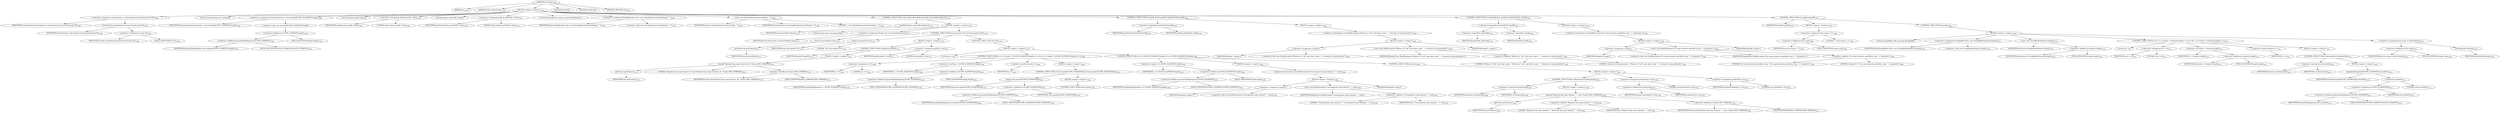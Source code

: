 digraph "setScope" {  
"2344" [label = <(METHOD,setScope)<SUB>1359</SUB>> ]
"241" [label = <(PARAM,this)<SUB>1359</SUB>> ]
"2345" [label = <(PARAM,String verboseScope)<SUB>1359</SUB>> ]
"2346" [label = <(BLOCK,&lt;empty&gt;,&lt;empty&gt;)<SUB>1359</SUB>> ]
"2347" [label = <(&lt;operator&gt;.assignment,verboseScope = verboseScope.toLowerCase(Locale.US))<SUB>1360</SUB>> ]
"2348" [label = <(IDENTIFIER,verboseScope,verboseScope = verboseScope.toLowerCase(Locale.US))<SUB>1360</SUB>> ]
"2349" [label = <(toLowerCase,verboseScope.toLowerCase(Locale.US))<SUB>1360</SUB>> ]
"2350" [label = <(IDENTIFIER,verboseScope,verboseScope.toLowerCase(Locale.US))<SUB>1360</SUB>> ]
"2351" [label = <(&lt;operator&gt;.fieldAccess,Locale.US)<SUB>1360</SUB>> ]
"2352" [label = <(IDENTIFIER,Locale,verboseScope.toLowerCase(Locale.US))<SUB>1360</SUB>> ]
"2353" [label = <(FIELD_IDENTIFIER,US,US)<SUB>1360</SUB>> ]
"2354" [label = <(LOCAL,boolean[] elements: boolean[])> ]
"2355" [label = <(&lt;operator&gt;.assignment,boolean[] elements = new boolean[SCOPE_ELEMENTS.length])<SUB>1362</SUB>> ]
"2356" [label = <(IDENTIFIER,elements,boolean[] elements = new boolean[SCOPE_ELEMENTS.length])<SUB>1362</SUB>> ]
"2357" [label = <(&lt;operator&gt;.alloc,new boolean[SCOPE_ELEMENTS.length])> ]
"2358" [label = <(&lt;operator&gt;.fieldAccess,SCOPE_ELEMENTS.length)<SUB>1362</SUB>> ]
"2359" [label = <(&lt;operator&gt;.fieldAccess,Javadoc$TagArgument.SCOPE_ELEMENTS)<SUB>1362</SUB>> ]
"2360" [label = <(IDENTIFIER,Javadoc$TagArgument,new boolean[SCOPE_ELEMENTS.length])<SUB>1362</SUB>> ]
"2361" [label = <(FIELD_IDENTIFIER,SCOPE_ELEMENTS,SCOPE_ELEMENTS)<SUB>1362</SUB>> ]
"2362" [label = <(FIELD_IDENTIFIER,length,length)<SUB>1362</SUB>> ]
"2363" [label = <(LOCAL,boolean gotAll: boolean)> ]
"2364" [label = <(&lt;operator&gt;.assignment,boolean gotAll = false)<SUB>1364</SUB>> ]
"2365" [label = <(IDENTIFIER,gotAll,boolean gotAll = false)<SUB>1364</SUB>> ]
"2366" [label = <(LITERAL,false,boolean gotAll = false)<SUB>1364</SUB>> ]
"2367" [label = <(LOCAL,boolean gotNotAll: boolean)> ]
"2368" [label = <(&lt;operator&gt;.assignment,boolean gotNotAll = false)<SUB>1365</SUB>> ]
"2369" [label = <(IDENTIFIER,gotNotAll,boolean gotNotAll = false)<SUB>1365</SUB>> ]
"2370" [label = <(LITERAL,false,boolean gotNotAll = false)<SUB>1365</SUB>> ]
"239" [label = <(LOCAL,StringTokenizer tok: java.util.StringTokenizer)> ]
"2371" [label = <(&lt;operator&gt;.assignment,StringTokenizer tok = new StringTokenizer(verboseScope, &quot;,&quot;))<SUB>1369</SUB>> ]
"2372" [label = <(IDENTIFIER,tok,StringTokenizer tok = new StringTokenizer(verboseScope, &quot;,&quot;))<SUB>1369</SUB>> ]
"2373" [label = <(&lt;operator&gt;.alloc,new StringTokenizer(verboseScope, &quot;,&quot;))<SUB>1369</SUB>> ]
"2374" [label = <(&lt;init&gt;,new StringTokenizer(verboseScope, &quot;,&quot;))<SUB>1369</SUB>> ]
"238" [label = <(IDENTIFIER,tok,new StringTokenizer(verboseScope, &quot;,&quot;))<SUB>1369</SUB>> ]
"2375" [label = <(IDENTIFIER,verboseScope,new StringTokenizer(verboseScope, &quot;,&quot;))<SUB>1369</SUB>> ]
"2376" [label = <(LITERAL,&quot;,&quot;,new StringTokenizer(verboseScope, &quot;,&quot;))<SUB>1369</SUB>> ]
"2377" [label = <(CONTROL_STRUCTURE,while (tok.hasMoreTokens()),while (tok.hasMoreTokens()))<SUB>1370</SUB>> ]
"2378" [label = <(hasMoreTokens,tok.hasMoreTokens())<SUB>1370</SUB>> ]
"2379" [label = <(IDENTIFIER,tok,tok.hasMoreTokens())<SUB>1370</SUB>> ]
"2380" [label = <(BLOCK,&lt;empty&gt;,&lt;empty&gt;)<SUB>1370</SUB>> ]
"2381" [label = <(LOCAL,String next: java.lang.String)> ]
"2382" [label = <(&lt;operator&gt;.assignment,String next = tok.nextToken().trim())<SUB>1371</SUB>> ]
"2383" [label = <(IDENTIFIER,next,String next = tok.nextToken().trim())<SUB>1371</SUB>> ]
"2384" [label = <(trim,tok.nextToken().trim())<SUB>1371</SUB>> ]
"2385" [label = <(nextToken,tok.nextToken())<SUB>1371</SUB>> ]
"2386" [label = <(IDENTIFIER,tok,tok.nextToken())<SUB>1371</SUB>> ]
"2387" [label = <(CONTROL_STRUCTURE,if (next.equals(&quot;all&quot;)),if (next.equals(&quot;all&quot;)))<SUB>1372</SUB>> ]
"2388" [label = <(equals,next.equals(&quot;all&quot;))<SUB>1372</SUB>> ]
"2389" [label = <(IDENTIFIER,next,next.equals(&quot;all&quot;))<SUB>1372</SUB>> ]
"2390" [label = <(LITERAL,&quot;all&quot;,next.equals(&quot;all&quot;))<SUB>1372</SUB>> ]
"2391" [label = <(BLOCK,&lt;empty&gt;,&lt;empty&gt;)<SUB>1372</SUB>> ]
"2392" [label = <(CONTROL_STRUCTURE,if (gotAll),if (gotAll))<SUB>1373</SUB>> ]
"2393" [label = <(IDENTIFIER,gotAll,if (gotAll))<SUB>1373</SUB>> ]
"2394" [label = <(BLOCK,&lt;empty&gt;,&lt;empty&gt;)<SUB>1373</SUB>> ]
"2395" [label = <(log,log(&quot;Repeated tag scope element: all&quot;, Project.MSG_VERBOSE))<SUB>1374</SUB>> ]
"2396" [label = <(getProject,getProject())<SUB>1374</SUB>> ]
"240" [label = <(IDENTIFIER,this,getProject())<SUB>1374</SUB>> ]
"2397" [label = <(LITERAL,&quot;Repeated tag scope element: all&quot;,log(&quot;Repeated tag scope element: all&quot;, Project.MSG_VERBOSE))<SUB>1374</SUB>> ]
"2398" [label = <(&lt;operator&gt;.fieldAccess,Project.MSG_VERBOSE)<SUB>1375</SUB>> ]
"2399" [label = <(IDENTIFIER,Project,log(&quot;Repeated tag scope element: all&quot;, Project.MSG_VERBOSE))<SUB>1375</SUB>> ]
"2400" [label = <(FIELD_IDENTIFIER,MSG_VERBOSE,MSG_VERBOSE)<SUB>1375</SUB>> ]
"2401" [label = <(&lt;operator&gt;.assignment,gotAll = true)<SUB>1377</SUB>> ]
"2402" [label = <(IDENTIFIER,gotAll,gotAll = true)<SUB>1377</SUB>> ]
"2403" [label = <(LITERAL,true,gotAll = true)<SUB>1377</SUB>> ]
"2404" [label = <(CONTROL_STRUCTURE,else,else)<SUB>1378</SUB>> ]
"2405" [label = <(BLOCK,&lt;empty&gt;,&lt;empty&gt;)<SUB>1378</SUB>> ]
"2406" [label = <(LOCAL,int i: int)> ]
"2407" [label = <(CONTROL_STRUCTURE,for (i = 0; Some(i &lt; SCOPE_ELEMENTS.length); i++),for (i = 0; Some(i &lt; SCOPE_ELEMENTS.length); i++))<SUB>1380</SUB>> ]
"2408" [label = <(&lt;operator&gt;.assignment,i = 0)<SUB>1380</SUB>> ]
"2409" [label = <(IDENTIFIER,i,i = 0)<SUB>1380</SUB>> ]
"2410" [label = <(LITERAL,0,i = 0)<SUB>1380</SUB>> ]
"2411" [label = <(&lt;operator&gt;.lessThan,i &lt; SCOPE_ELEMENTS.length)<SUB>1380</SUB>> ]
"2412" [label = <(IDENTIFIER,i,i &lt; SCOPE_ELEMENTS.length)<SUB>1380</SUB>> ]
"2413" [label = <(&lt;operator&gt;.fieldAccess,SCOPE_ELEMENTS.length)<SUB>1380</SUB>> ]
"2414" [label = <(&lt;operator&gt;.fieldAccess,Javadoc$TagArgument.SCOPE_ELEMENTS)<SUB>1380</SUB>> ]
"2415" [label = <(IDENTIFIER,Javadoc$TagArgument,i &lt; SCOPE_ELEMENTS.length)<SUB>1380</SUB>> ]
"2416" [label = <(FIELD_IDENTIFIER,SCOPE_ELEMENTS,SCOPE_ELEMENTS)<SUB>1380</SUB>> ]
"2417" [label = <(FIELD_IDENTIFIER,length,length)<SUB>1380</SUB>> ]
"2418" [label = <(&lt;operator&gt;.postIncrement,i++)<SUB>1380</SUB>> ]
"2419" [label = <(IDENTIFIER,i,i++)<SUB>1380</SUB>> ]
"2420" [label = <(BLOCK,&lt;empty&gt;,&lt;empty&gt;)<SUB>1380</SUB>> ]
"2421" [label = <(CONTROL_STRUCTURE,if (next.equals(SCOPE_ELEMENTS[i])),if (next.equals(SCOPE_ELEMENTS[i])))<SUB>1381</SUB>> ]
"2422" [label = <(equals,next.equals(SCOPE_ELEMENTS[i]))<SUB>1381</SUB>> ]
"2423" [label = <(IDENTIFIER,next,next.equals(SCOPE_ELEMENTS[i]))<SUB>1381</SUB>> ]
"2424" [label = <(&lt;operator&gt;.indexAccess,SCOPE_ELEMENTS[i])<SUB>1381</SUB>> ]
"2425" [label = <(&lt;operator&gt;.fieldAccess,Javadoc$TagArgument.SCOPE_ELEMENTS)<SUB>1381</SUB>> ]
"2426" [label = <(IDENTIFIER,Javadoc$TagArgument,next.equals(SCOPE_ELEMENTS[i]))<SUB>1381</SUB>> ]
"2427" [label = <(FIELD_IDENTIFIER,SCOPE_ELEMENTS,SCOPE_ELEMENTS)<SUB>1381</SUB>> ]
"2428" [label = <(IDENTIFIER,i,next.equals(SCOPE_ELEMENTS[i]))<SUB>1381</SUB>> ]
"2429" [label = <(BLOCK,&lt;empty&gt;,&lt;empty&gt;)<SUB>1381</SUB>> ]
"2430" [label = <(CONTROL_STRUCTURE,break;,break;)<SUB>1382</SUB>> ]
"2431" [label = <(CONTROL_STRUCTURE,if (i == SCOPE_ELEMENTS.length),if (i == SCOPE_ELEMENTS.length))<SUB>1385</SUB>> ]
"2432" [label = <(&lt;operator&gt;.equals,i == SCOPE_ELEMENTS.length)<SUB>1385</SUB>> ]
"2433" [label = <(IDENTIFIER,i,i == SCOPE_ELEMENTS.length)<SUB>1385</SUB>> ]
"2434" [label = <(&lt;operator&gt;.fieldAccess,SCOPE_ELEMENTS.length)<SUB>1385</SUB>> ]
"2435" [label = <(&lt;operator&gt;.fieldAccess,Javadoc$TagArgument.SCOPE_ELEMENTS)<SUB>1385</SUB>> ]
"2436" [label = <(IDENTIFIER,Javadoc$TagArgument,i == SCOPE_ELEMENTS.length)<SUB>1385</SUB>> ]
"2437" [label = <(FIELD_IDENTIFIER,SCOPE_ELEMENTS,SCOPE_ELEMENTS)<SUB>1385</SUB>> ]
"2438" [label = <(FIELD_IDENTIFIER,length,length)<SUB>1385</SUB>> ]
"2439" [label = <(BLOCK,&lt;empty&gt;,&lt;empty&gt;)<SUB>1385</SUB>> ]
"2440" [label = <(&lt;operator&gt;.throw,throw new BuildException(&quot;Unrecognised scope element: &quot; + next);)<SUB>1386</SUB>> ]
"2441" [label = <(BLOCK,&lt;empty&gt;,&lt;empty&gt;)<SUB>1386</SUB>> ]
"2442" [label = <(&lt;operator&gt;.assignment,&lt;empty&gt;)> ]
"2443" [label = <(IDENTIFIER,$obj36,&lt;empty&gt;)> ]
"2444" [label = <(&lt;operator&gt;.alloc,new BuildException(&quot;Unrecognised scope element: &quot; + next))<SUB>1386</SUB>> ]
"2445" [label = <(&lt;init&gt;,new BuildException(&quot;Unrecognised scope element: &quot; + next))<SUB>1386</SUB>> ]
"2446" [label = <(IDENTIFIER,$obj36,new BuildException(&quot;Unrecognised scope element: &quot; + next))> ]
"2447" [label = <(&lt;operator&gt;.addition,&quot;Unrecognised scope element: &quot; + next)<SUB>1386</SUB>> ]
"2448" [label = <(LITERAL,&quot;Unrecognised scope element: &quot;,&quot;Unrecognised scope element: &quot; + next)<SUB>1386</SUB>> ]
"2449" [label = <(IDENTIFIER,next,&quot;Unrecognised scope element: &quot; + next)<SUB>1387</SUB>> ]
"2450" [label = <(IDENTIFIER,$obj36,&lt;empty&gt;)> ]
"2451" [label = <(CONTROL_STRUCTURE,else,else)<SUB>1388</SUB>> ]
"2452" [label = <(BLOCK,&lt;empty&gt;,&lt;empty&gt;)<SUB>1388</SUB>> ]
"2453" [label = <(CONTROL_STRUCTURE,if (elements[i]),if (elements[i]))<SUB>1389</SUB>> ]
"2454" [label = <(&lt;operator&gt;.indexAccess,elements[i])<SUB>1389</SUB>> ]
"2455" [label = <(IDENTIFIER,elements,if (elements[i]))<SUB>1389</SUB>> ]
"2456" [label = <(IDENTIFIER,i,if (elements[i]))<SUB>1389</SUB>> ]
"2457" [label = <(BLOCK,&lt;empty&gt;,&lt;empty&gt;)<SUB>1389</SUB>> ]
"2458" [label = <(log,log(&quot;Repeated tag scope element: &quot; + next, Project.MSG_VERBOSE))<SUB>1390</SUB>> ]
"2459" [label = <(getProject,getProject())<SUB>1390</SUB>> ]
"242" [label = <(IDENTIFIER,this,getProject())<SUB>1390</SUB>> ]
"2460" [label = <(&lt;operator&gt;.addition,&quot;Repeated tag scope element: &quot; + next)<SUB>1390</SUB>> ]
"2461" [label = <(LITERAL,&quot;Repeated tag scope element: &quot;,&quot;Repeated tag scope element: &quot; + next)<SUB>1390</SUB>> ]
"2462" [label = <(IDENTIFIER,next,&quot;Repeated tag scope element: &quot; + next)<SUB>1391</SUB>> ]
"2463" [label = <(&lt;operator&gt;.fieldAccess,Project.MSG_VERBOSE)<SUB>1391</SUB>> ]
"2464" [label = <(IDENTIFIER,Project,log(&quot;Repeated tag scope element: &quot; + next, Project.MSG_VERBOSE))<SUB>1391</SUB>> ]
"2465" [label = <(FIELD_IDENTIFIER,MSG_VERBOSE,MSG_VERBOSE)<SUB>1391</SUB>> ]
"2466" [label = <(&lt;operator&gt;.assignment,elements[i] = true)<SUB>1393</SUB>> ]
"2467" [label = <(&lt;operator&gt;.indexAccess,elements[i])<SUB>1393</SUB>> ]
"2468" [label = <(IDENTIFIER,elements,elements[i] = true)<SUB>1393</SUB>> ]
"2469" [label = <(IDENTIFIER,i,elements[i] = true)<SUB>1393</SUB>> ]
"2470" [label = <(LITERAL,true,elements[i] = true)<SUB>1393</SUB>> ]
"2471" [label = <(&lt;operator&gt;.assignment,gotNotAll = true)<SUB>1394</SUB>> ]
"2472" [label = <(IDENTIFIER,gotNotAll,gotNotAll = true)<SUB>1394</SUB>> ]
"2473" [label = <(LITERAL,true,gotNotAll = true)<SUB>1394</SUB>> ]
"2474" [label = <(CONTROL_STRUCTURE,if (gotNotAll &amp;&amp; gotAll),if (gotNotAll &amp;&amp; gotAll))<SUB>1399</SUB>> ]
"2475" [label = <(&lt;operator&gt;.logicalAnd,gotNotAll &amp;&amp; gotAll)<SUB>1399</SUB>> ]
"2476" [label = <(IDENTIFIER,gotNotAll,gotNotAll &amp;&amp; gotAll)<SUB>1399</SUB>> ]
"2477" [label = <(IDENTIFIER,gotAll,gotNotAll &amp;&amp; gotAll)<SUB>1399</SUB>> ]
"2478" [label = <(BLOCK,&lt;empty&gt;,&lt;empty&gt;)<SUB>1399</SUB>> ]
"2479" [label = <(&lt;operator&gt;.throw,throw new BuildException(&quot;Mixture of \&quot;all\&quot; and other scope &quot; + &quot;elements in tag parameter.&quot;);)<SUB>1400</SUB>> ]
"2480" [label = <(BLOCK,&lt;empty&gt;,&lt;empty&gt;)<SUB>1400</SUB>> ]
"2481" [label = <(&lt;operator&gt;.assignment,&lt;empty&gt;)> ]
"2482" [label = <(IDENTIFIER,$obj37,&lt;empty&gt;)> ]
"2483" [label = <(&lt;operator&gt;.alloc,new BuildException(&quot;Mixture of \&quot;all\&quot; and other scope &quot; + &quot;elements in tag parameter.&quot;))<SUB>1400</SUB>> ]
"2484" [label = <(&lt;init&gt;,new BuildException(&quot;Mixture of \&quot;all\&quot; and other scope &quot; + &quot;elements in tag parameter.&quot;))<SUB>1400</SUB>> ]
"2485" [label = <(IDENTIFIER,$obj37,new BuildException(&quot;Mixture of \&quot;all\&quot; and other scope &quot; + &quot;elements in tag parameter.&quot;))> ]
"2486" [label = <(&lt;operator&gt;.addition,&quot;Mixture of \&quot;all\&quot; and other scope &quot; + &quot;elements in tag parameter.&quot;)<SUB>1400</SUB>> ]
"2487" [label = <(LITERAL,&quot;Mixture of \&quot;all\&quot; and other scope &quot;,&quot;Mixture of \&quot;all\&quot; and other scope &quot; + &quot;elements in tag parameter.&quot;)<SUB>1400</SUB>> ]
"2488" [label = <(LITERAL,&quot;elements in tag parameter.&quot;,&quot;Mixture of \&quot;all\&quot; and other scope &quot; + &quot;elements in tag parameter.&quot;)<SUB>1401</SUB>> ]
"2489" [label = <(IDENTIFIER,$obj37,&lt;empty&gt;)> ]
"2490" [label = <(CONTROL_STRUCTURE,if (!gotNotAll &amp;&amp; !gotAll),if (!gotNotAll &amp;&amp; !gotAll))<SUB>1403</SUB>> ]
"2491" [label = <(&lt;operator&gt;.logicalAnd,!gotNotAll &amp;&amp; !gotAll)<SUB>1403</SUB>> ]
"2492" [label = <(&lt;operator&gt;.logicalNot,!gotNotAll)<SUB>1403</SUB>> ]
"2493" [label = <(IDENTIFIER,gotNotAll,!gotNotAll)<SUB>1403</SUB>> ]
"2494" [label = <(&lt;operator&gt;.logicalNot,!gotAll)<SUB>1403</SUB>> ]
"2495" [label = <(IDENTIFIER,gotAll,!gotAll)<SUB>1403</SUB>> ]
"2496" [label = <(BLOCK,&lt;empty&gt;,&lt;empty&gt;)<SUB>1403</SUB>> ]
"2497" [label = <(&lt;operator&gt;.throw,throw new BuildException(&quot;No scope elements specified in tag &quot; + &quot;parameter.&quot;);)<SUB>1404</SUB>> ]
"2498" [label = <(BLOCK,&lt;empty&gt;,&lt;empty&gt;)<SUB>1404</SUB>> ]
"2499" [label = <(&lt;operator&gt;.assignment,&lt;empty&gt;)> ]
"2500" [label = <(IDENTIFIER,$obj38,&lt;empty&gt;)> ]
"2501" [label = <(&lt;operator&gt;.alloc,new BuildException(&quot;No scope elements specified in tag &quot; + &quot;parameter.&quot;))<SUB>1404</SUB>> ]
"2502" [label = <(&lt;init&gt;,new BuildException(&quot;No scope elements specified in tag &quot; + &quot;parameter.&quot;))<SUB>1404</SUB>> ]
"2503" [label = <(IDENTIFIER,$obj38,new BuildException(&quot;No scope elements specified in tag &quot; + &quot;parameter.&quot;))> ]
"2504" [label = <(&lt;operator&gt;.addition,&quot;No scope elements specified in tag &quot; + &quot;parameter.&quot;)<SUB>1404</SUB>> ]
"2505" [label = <(LITERAL,&quot;No scope elements specified in tag &quot;,&quot;No scope elements specified in tag &quot; + &quot;parameter.&quot;)<SUB>1404</SUB>> ]
"2506" [label = <(LITERAL,&quot;parameter.&quot;,&quot;No scope elements specified in tag &quot; + &quot;parameter.&quot;)<SUB>1405</SUB>> ]
"2507" [label = <(IDENTIFIER,$obj38,&lt;empty&gt;)> ]
"2508" [label = <(CONTROL_STRUCTURE,if (gotAll),if (gotAll))<SUB>1407</SUB>> ]
"2509" [label = <(IDENTIFIER,gotAll,if (gotAll))<SUB>1407</SUB>> ]
"2510" [label = <(BLOCK,&lt;empty&gt;,&lt;empty&gt;)<SUB>1407</SUB>> ]
"2511" [label = <(&lt;operator&gt;.assignment,this.scope = &quot;a&quot;)<SUB>1408</SUB>> ]
"2512" [label = <(&lt;operator&gt;.fieldAccess,this.scope)<SUB>1408</SUB>> ]
"243" [label = <(IDENTIFIER,this,this.scope = &quot;a&quot;)<SUB>1408</SUB>> ]
"2513" [label = <(FIELD_IDENTIFIER,scope,scope)<SUB>1408</SUB>> ]
"2514" [label = <(LITERAL,&quot;a&quot;,this.scope = &quot;a&quot;)<SUB>1408</SUB>> ]
"2515" [label = <(CONTROL_STRUCTURE,else,else)<SUB>1409</SUB>> ]
"2516" [label = <(BLOCK,&lt;empty&gt;,&lt;empty&gt;)<SUB>1409</SUB>> ]
"245" [label = <(LOCAL,StringBuffer buff: java.lang.StringBuffer)> ]
"2517" [label = <(&lt;operator&gt;.assignment,StringBuffer buff = new StringBuffer(elements.length))<SUB>1410</SUB>> ]
"2518" [label = <(IDENTIFIER,buff,StringBuffer buff = new StringBuffer(elements.length))<SUB>1410</SUB>> ]
"2519" [label = <(&lt;operator&gt;.alloc,new StringBuffer(elements.length))<SUB>1410</SUB>> ]
"2520" [label = <(&lt;init&gt;,new StringBuffer(elements.length))<SUB>1410</SUB>> ]
"244" [label = <(IDENTIFIER,buff,new StringBuffer(elements.length))<SUB>1410</SUB>> ]
"2521" [label = <(&lt;operator&gt;.fieldAccess,elements.length)<SUB>1410</SUB>> ]
"2522" [label = <(IDENTIFIER,elements,new StringBuffer(elements.length))<SUB>1410</SUB>> ]
"2523" [label = <(FIELD_IDENTIFIER,length,length)<SUB>1410</SUB>> ]
"2524" [label = <(CONTROL_STRUCTURE,for (int i = 0; Some(i &lt; elements.length); i++),for (int i = 0; Some(i &lt; elements.length); i++))<SUB>1411</SUB>> ]
"2525" [label = <(LOCAL,int i: int)> ]
"2526" [label = <(&lt;operator&gt;.assignment,int i = 0)<SUB>1411</SUB>> ]
"2527" [label = <(IDENTIFIER,i,int i = 0)<SUB>1411</SUB>> ]
"2528" [label = <(LITERAL,0,int i = 0)<SUB>1411</SUB>> ]
"2529" [label = <(&lt;operator&gt;.lessThan,i &lt; elements.length)<SUB>1411</SUB>> ]
"2530" [label = <(IDENTIFIER,i,i &lt; elements.length)<SUB>1411</SUB>> ]
"2531" [label = <(&lt;operator&gt;.fieldAccess,elements.length)<SUB>1411</SUB>> ]
"2532" [label = <(IDENTIFIER,elements,i &lt; elements.length)<SUB>1411</SUB>> ]
"2533" [label = <(FIELD_IDENTIFIER,length,length)<SUB>1411</SUB>> ]
"2534" [label = <(&lt;operator&gt;.postIncrement,i++)<SUB>1411</SUB>> ]
"2535" [label = <(IDENTIFIER,i,i++)<SUB>1411</SUB>> ]
"2536" [label = <(BLOCK,&lt;empty&gt;,&lt;empty&gt;)<SUB>1411</SUB>> ]
"2537" [label = <(CONTROL_STRUCTURE,if (elements[i]),if (elements[i]))<SUB>1412</SUB>> ]
"2538" [label = <(&lt;operator&gt;.indexAccess,elements[i])<SUB>1412</SUB>> ]
"2539" [label = <(IDENTIFIER,elements,if (elements[i]))<SUB>1412</SUB>> ]
"2540" [label = <(IDENTIFIER,i,if (elements[i]))<SUB>1412</SUB>> ]
"2541" [label = <(BLOCK,&lt;empty&gt;,&lt;empty&gt;)<SUB>1412</SUB>> ]
"2542" [label = <(append,buff.append(SCOPE_ELEMENTS[i].charAt(0)))<SUB>1413</SUB>> ]
"2543" [label = <(IDENTIFIER,buff,buff.append(SCOPE_ELEMENTS[i].charAt(0)))<SUB>1413</SUB>> ]
"2544" [label = <(charAt,this.charAt(0))<SUB>1413</SUB>> ]
"2545" [label = <(&lt;operator&gt;.indexAccess,SCOPE_ELEMENTS[i])<SUB>1413</SUB>> ]
"2546" [label = <(&lt;operator&gt;.fieldAccess,Javadoc$TagArgument.SCOPE_ELEMENTS)<SUB>1413</SUB>> ]
"2547" [label = <(IDENTIFIER,Javadoc$TagArgument,this.charAt(0))<SUB>1413</SUB>> ]
"2548" [label = <(FIELD_IDENTIFIER,SCOPE_ELEMENTS,SCOPE_ELEMENTS)<SUB>1413</SUB>> ]
"2549" [label = <(IDENTIFIER,i,this.charAt(0))<SUB>1413</SUB>> ]
"2550" [label = <(LITERAL,0,this.charAt(0))<SUB>1413</SUB>> ]
"2551" [label = <(&lt;operator&gt;.assignment,this.scope = buff.toString())<SUB>1416</SUB>> ]
"2552" [label = <(&lt;operator&gt;.fieldAccess,this.scope)<SUB>1416</SUB>> ]
"246" [label = <(IDENTIFIER,this,this.scope = buff.toString())<SUB>1416</SUB>> ]
"2553" [label = <(FIELD_IDENTIFIER,scope,scope)<SUB>1416</SUB>> ]
"2554" [label = <(toString,buff.toString())<SUB>1416</SUB>> ]
"2555" [label = <(IDENTIFIER,buff,buff.toString())<SUB>1416</SUB>> ]
"2556" [label = <(MODIFIER,PUBLIC)> ]
"2557" [label = <(MODIFIER,VIRTUAL)> ]
"2558" [label = <(METHOD_RETURN,void)<SUB>1359</SUB>> ]
  "2344" -> "241" 
  "2344" -> "2345" 
  "2344" -> "2346" 
  "2344" -> "2556" 
  "2344" -> "2557" 
  "2344" -> "2558" 
  "2346" -> "2347" 
  "2346" -> "2354" 
  "2346" -> "2355" 
  "2346" -> "2363" 
  "2346" -> "2364" 
  "2346" -> "2367" 
  "2346" -> "2368" 
  "2346" -> "239" 
  "2346" -> "2371" 
  "2346" -> "2374" 
  "2346" -> "2377" 
  "2346" -> "2474" 
  "2346" -> "2490" 
  "2346" -> "2508" 
  "2347" -> "2348" 
  "2347" -> "2349" 
  "2349" -> "2350" 
  "2349" -> "2351" 
  "2351" -> "2352" 
  "2351" -> "2353" 
  "2355" -> "2356" 
  "2355" -> "2357" 
  "2357" -> "2358" 
  "2358" -> "2359" 
  "2358" -> "2362" 
  "2359" -> "2360" 
  "2359" -> "2361" 
  "2364" -> "2365" 
  "2364" -> "2366" 
  "2368" -> "2369" 
  "2368" -> "2370" 
  "2371" -> "2372" 
  "2371" -> "2373" 
  "2374" -> "238" 
  "2374" -> "2375" 
  "2374" -> "2376" 
  "2377" -> "2378" 
  "2377" -> "2380" 
  "2378" -> "2379" 
  "2380" -> "2381" 
  "2380" -> "2382" 
  "2380" -> "2387" 
  "2382" -> "2383" 
  "2382" -> "2384" 
  "2384" -> "2385" 
  "2385" -> "2386" 
  "2387" -> "2388" 
  "2387" -> "2391" 
  "2387" -> "2404" 
  "2388" -> "2389" 
  "2388" -> "2390" 
  "2391" -> "2392" 
  "2391" -> "2401" 
  "2392" -> "2393" 
  "2392" -> "2394" 
  "2394" -> "2395" 
  "2395" -> "2396" 
  "2395" -> "2397" 
  "2395" -> "2398" 
  "2396" -> "240" 
  "2398" -> "2399" 
  "2398" -> "2400" 
  "2401" -> "2402" 
  "2401" -> "2403" 
  "2404" -> "2405" 
  "2405" -> "2406" 
  "2405" -> "2407" 
  "2405" -> "2431" 
  "2407" -> "2408" 
  "2407" -> "2411" 
  "2407" -> "2418" 
  "2407" -> "2420" 
  "2408" -> "2409" 
  "2408" -> "2410" 
  "2411" -> "2412" 
  "2411" -> "2413" 
  "2413" -> "2414" 
  "2413" -> "2417" 
  "2414" -> "2415" 
  "2414" -> "2416" 
  "2418" -> "2419" 
  "2420" -> "2421" 
  "2421" -> "2422" 
  "2421" -> "2429" 
  "2422" -> "2423" 
  "2422" -> "2424" 
  "2424" -> "2425" 
  "2424" -> "2428" 
  "2425" -> "2426" 
  "2425" -> "2427" 
  "2429" -> "2430" 
  "2431" -> "2432" 
  "2431" -> "2439" 
  "2431" -> "2451" 
  "2432" -> "2433" 
  "2432" -> "2434" 
  "2434" -> "2435" 
  "2434" -> "2438" 
  "2435" -> "2436" 
  "2435" -> "2437" 
  "2439" -> "2440" 
  "2440" -> "2441" 
  "2441" -> "2442" 
  "2441" -> "2445" 
  "2441" -> "2450" 
  "2442" -> "2443" 
  "2442" -> "2444" 
  "2445" -> "2446" 
  "2445" -> "2447" 
  "2447" -> "2448" 
  "2447" -> "2449" 
  "2451" -> "2452" 
  "2452" -> "2453" 
  "2452" -> "2466" 
  "2452" -> "2471" 
  "2453" -> "2454" 
  "2453" -> "2457" 
  "2454" -> "2455" 
  "2454" -> "2456" 
  "2457" -> "2458" 
  "2458" -> "2459" 
  "2458" -> "2460" 
  "2458" -> "2463" 
  "2459" -> "242" 
  "2460" -> "2461" 
  "2460" -> "2462" 
  "2463" -> "2464" 
  "2463" -> "2465" 
  "2466" -> "2467" 
  "2466" -> "2470" 
  "2467" -> "2468" 
  "2467" -> "2469" 
  "2471" -> "2472" 
  "2471" -> "2473" 
  "2474" -> "2475" 
  "2474" -> "2478" 
  "2475" -> "2476" 
  "2475" -> "2477" 
  "2478" -> "2479" 
  "2479" -> "2480" 
  "2480" -> "2481" 
  "2480" -> "2484" 
  "2480" -> "2489" 
  "2481" -> "2482" 
  "2481" -> "2483" 
  "2484" -> "2485" 
  "2484" -> "2486" 
  "2486" -> "2487" 
  "2486" -> "2488" 
  "2490" -> "2491" 
  "2490" -> "2496" 
  "2491" -> "2492" 
  "2491" -> "2494" 
  "2492" -> "2493" 
  "2494" -> "2495" 
  "2496" -> "2497" 
  "2497" -> "2498" 
  "2498" -> "2499" 
  "2498" -> "2502" 
  "2498" -> "2507" 
  "2499" -> "2500" 
  "2499" -> "2501" 
  "2502" -> "2503" 
  "2502" -> "2504" 
  "2504" -> "2505" 
  "2504" -> "2506" 
  "2508" -> "2509" 
  "2508" -> "2510" 
  "2508" -> "2515" 
  "2510" -> "2511" 
  "2511" -> "2512" 
  "2511" -> "2514" 
  "2512" -> "243" 
  "2512" -> "2513" 
  "2515" -> "2516" 
  "2516" -> "245" 
  "2516" -> "2517" 
  "2516" -> "2520" 
  "2516" -> "2524" 
  "2516" -> "2551" 
  "2517" -> "2518" 
  "2517" -> "2519" 
  "2520" -> "244" 
  "2520" -> "2521" 
  "2521" -> "2522" 
  "2521" -> "2523" 
  "2524" -> "2525" 
  "2524" -> "2526" 
  "2524" -> "2529" 
  "2524" -> "2534" 
  "2524" -> "2536" 
  "2526" -> "2527" 
  "2526" -> "2528" 
  "2529" -> "2530" 
  "2529" -> "2531" 
  "2531" -> "2532" 
  "2531" -> "2533" 
  "2534" -> "2535" 
  "2536" -> "2537" 
  "2537" -> "2538" 
  "2537" -> "2541" 
  "2538" -> "2539" 
  "2538" -> "2540" 
  "2541" -> "2542" 
  "2542" -> "2543" 
  "2542" -> "2544" 
  "2544" -> "2545" 
  "2544" -> "2550" 
  "2545" -> "2546" 
  "2545" -> "2549" 
  "2546" -> "2547" 
  "2546" -> "2548" 
  "2551" -> "2552" 
  "2551" -> "2554" 
  "2552" -> "246" 
  "2552" -> "2553" 
  "2554" -> "2555" 
}
